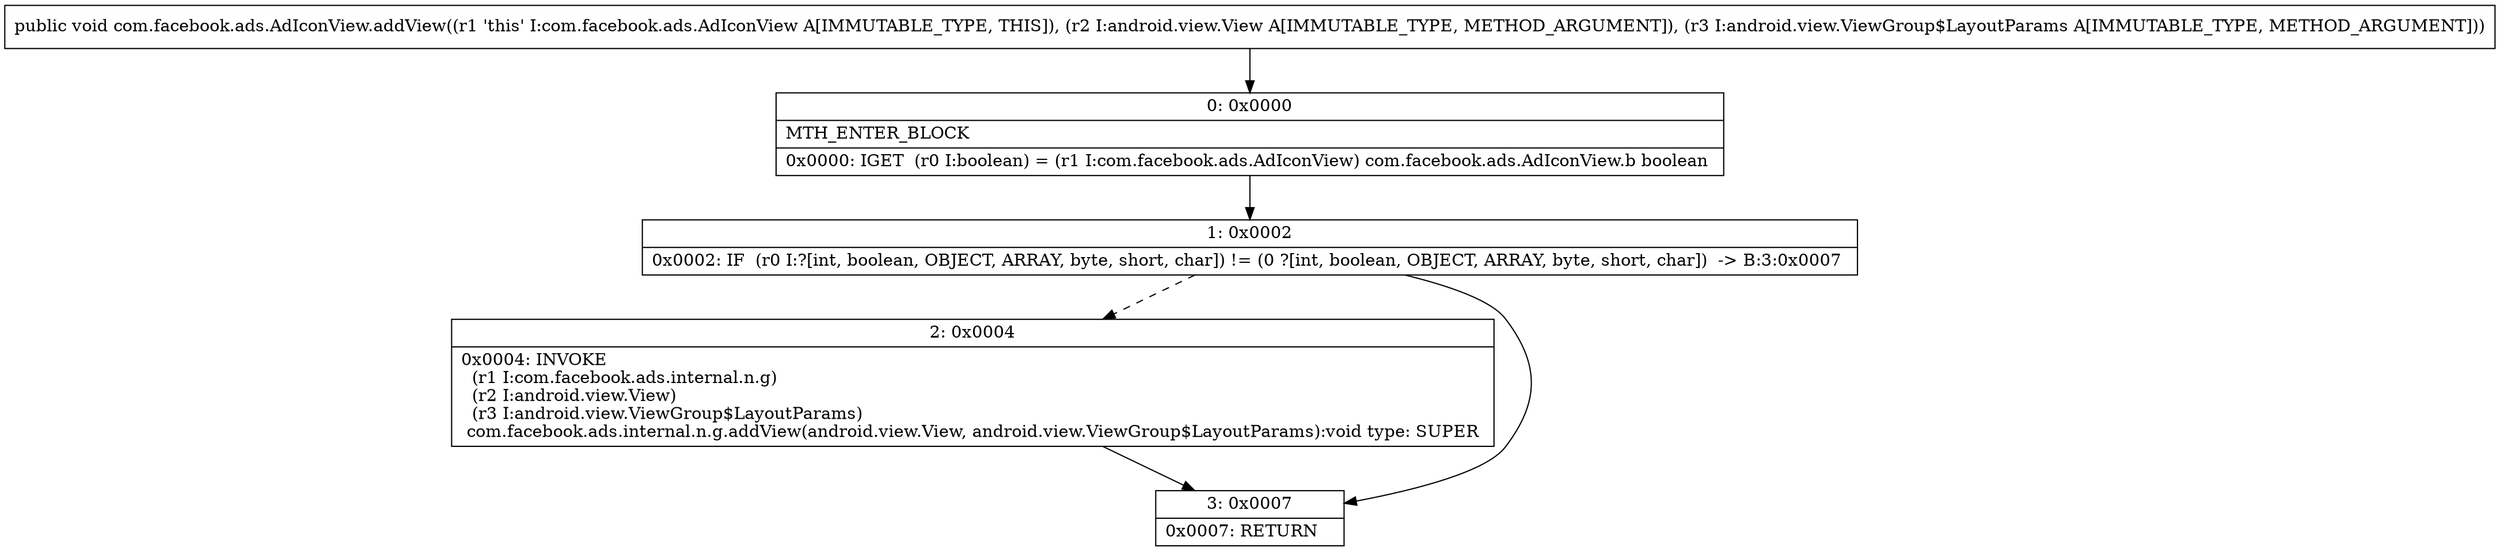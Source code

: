 digraph "CFG forcom.facebook.ads.AdIconView.addView(Landroid\/view\/View;Landroid\/view\/ViewGroup$LayoutParams;)V" {
Node_0 [shape=record,label="{0\:\ 0x0000|MTH_ENTER_BLOCK\l|0x0000: IGET  (r0 I:boolean) = (r1 I:com.facebook.ads.AdIconView) com.facebook.ads.AdIconView.b boolean \l}"];
Node_1 [shape=record,label="{1\:\ 0x0002|0x0002: IF  (r0 I:?[int, boolean, OBJECT, ARRAY, byte, short, char]) != (0 ?[int, boolean, OBJECT, ARRAY, byte, short, char])  \-\> B:3:0x0007 \l}"];
Node_2 [shape=record,label="{2\:\ 0x0004|0x0004: INVOKE  \l  (r1 I:com.facebook.ads.internal.n.g)\l  (r2 I:android.view.View)\l  (r3 I:android.view.ViewGroup$LayoutParams)\l com.facebook.ads.internal.n.g.addView(android.view.View, android.view.ViewGroup$LayoutParams):void type: SUPER \l}"];
Node_3 [shape=record,label="{3\:\ 0x0007|0x0007: RETURN   \l}"];
MethodNode[shape=record,label="{public void com.facebook.ads.AdIconView.addView((r1 'this' I:com.facebook.ads.AdIconView A[IMMUTABLE_TYPE, THIS]), (r2 I:android.view.View A[IMMUTABLE_TYPE, METHOD_ARGUMENT]), (r3 I:android.view.ViewGroup$LayoutParams A[IMMUTABLE_TYPE, METHOD_ARGUMENT])) }"];
MethodNode -> Node_0;
Node_0 -> Node_1;
Node_1 -> Node_2[style=dashed];
Node_1 -> Node_3;
Node_2 -> Node_3;
}

